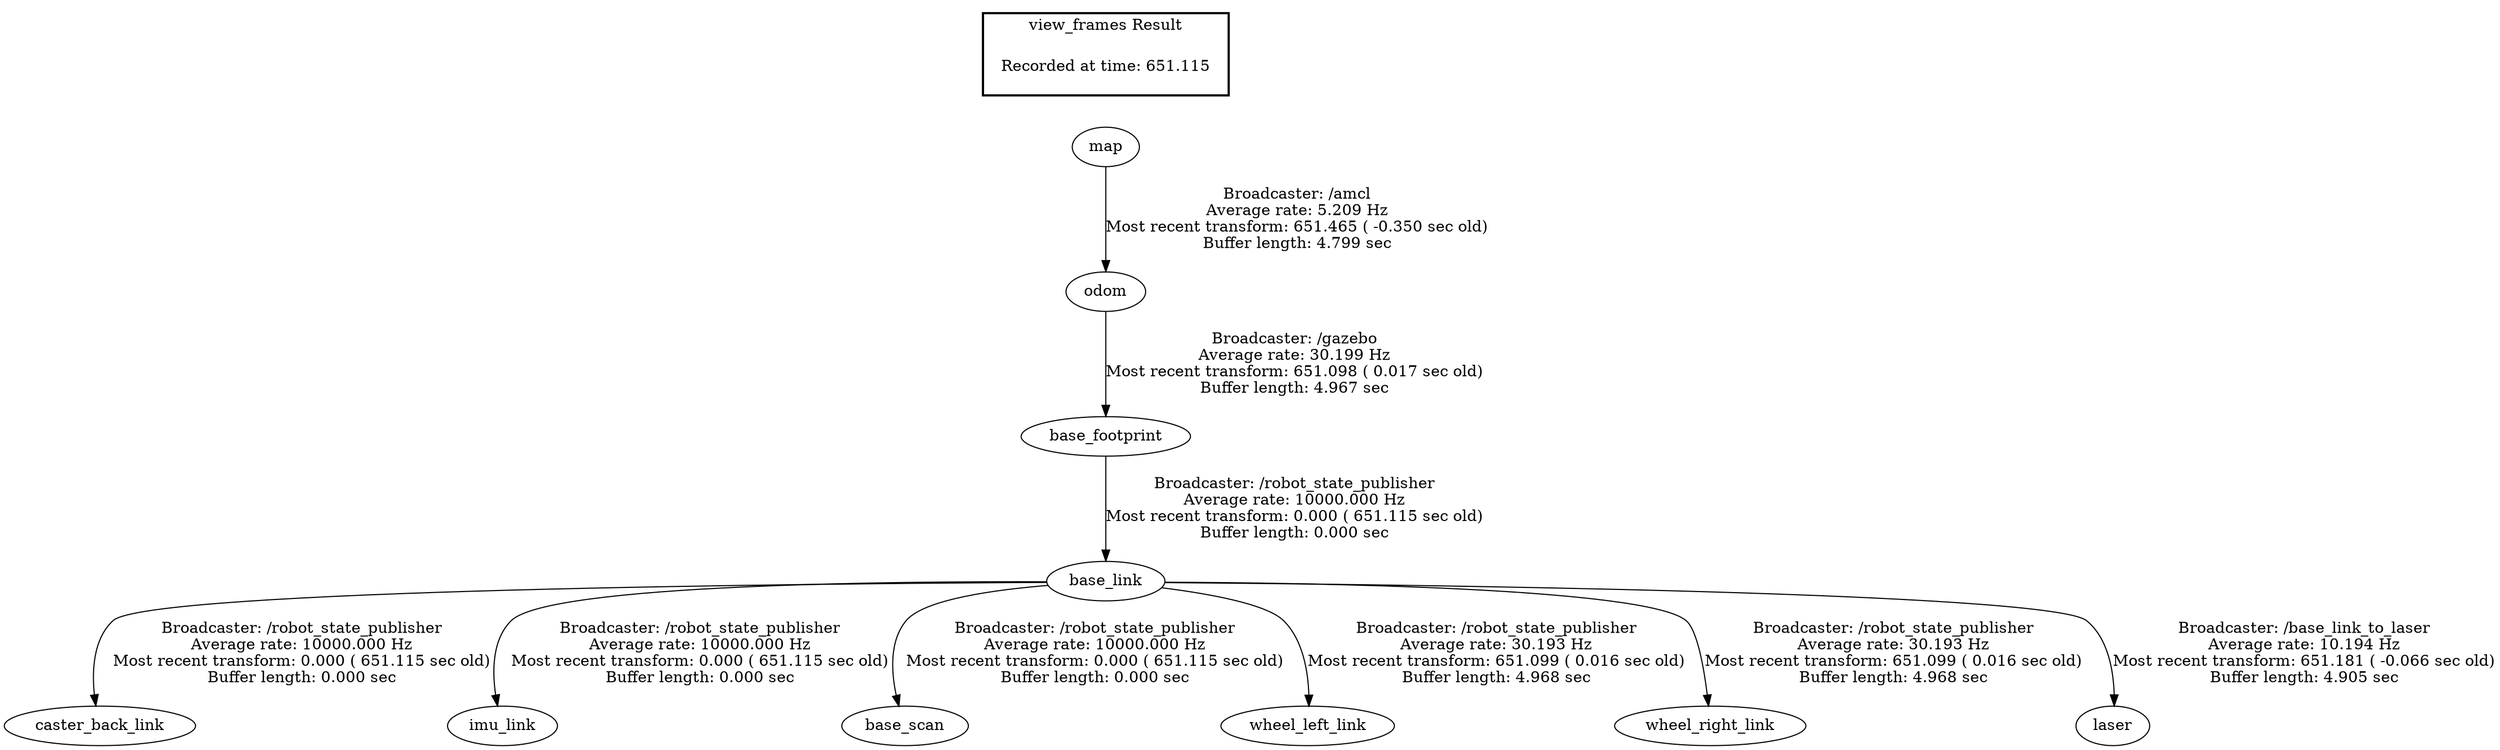 digraph G {
"base_footprint" -> "base_link"[label="Broadcaster: /robot_state_publisher\nAverage rate: 10000.000 Hz\nMost recent transform: 0.000 ( 651.115 sec old)\nBuffer length: 0.000 sec\n"];
"odom" -> "base_footprint"[label="Broadcaster: /gazebo\nAverage rate: 30.199 Hz\nMost recent transform: 651.098 ( 0.017 sec old)\nBuffer length: 4.967 sec\n"];
"base_link" -> "caster_back_link"[label="Broadcaster: /robot_state_publisher\nAverage rate: 10000.000 Hz\nMost recent transform: 0.000 ( 651.115 sec old)\nBuffer length: 0.000 sec\n"];
"base_link" -> "imu_link"[label="Broadcaster: /robot_state_publisher\nAverage rate: 10000.000 Hz\nMost recent transform: 0.000 ( 651.115 sec old)\nBuffer length: 0.000 sec\n"];
"base_link" -> "base_scan"[label="Broadcaster: /robot_state_publisher\nAverage rate: 10000.000 Hz\nMost recent transform: 0.000 ( 651.115 sec old)\nBuffer length: 0.000 sec\n"];
"map" -> "odom"[label="Broadcaster: /amcl\nAverage rate: 5.209 Hz\nMost recent transform: 651.465 ( -0.350 sec old)\nBuffer length: 4.799 sec\n"];
"base_link" -> "wheel_left_link"[label="Broadcaster: /robot_state_publisher\nAverage rate: 30.193 Hz\nMost recent transform: 651.099 ( 0.016 sec old)\nBuffer length: 4.968 sec\n"];
"base_link" -> "wheel_right_link"[label="Broadcaster: /robot_state_publisher\nAverage rate: 30.193 Hz\nMost recent transform: 651.099 ( 0.016 sec old)\nBuffer length: 4.968 sec\n"];
"base_link" -> "laser"[label="Broadcaster: /base_link_to_laser\nAverage rate: 10.194 Hz\nMost recent transform: 651.181 ( -0.066 sec old)\nBuffer length: 4.905 sec\n"];
edge [style=invis];
 subgraph cluster_legend { style=bold; color=black; label ="view_frames Result";
"Recorded at time: 651.115"[ shape=plaintext ] ;
 }->"map";
}